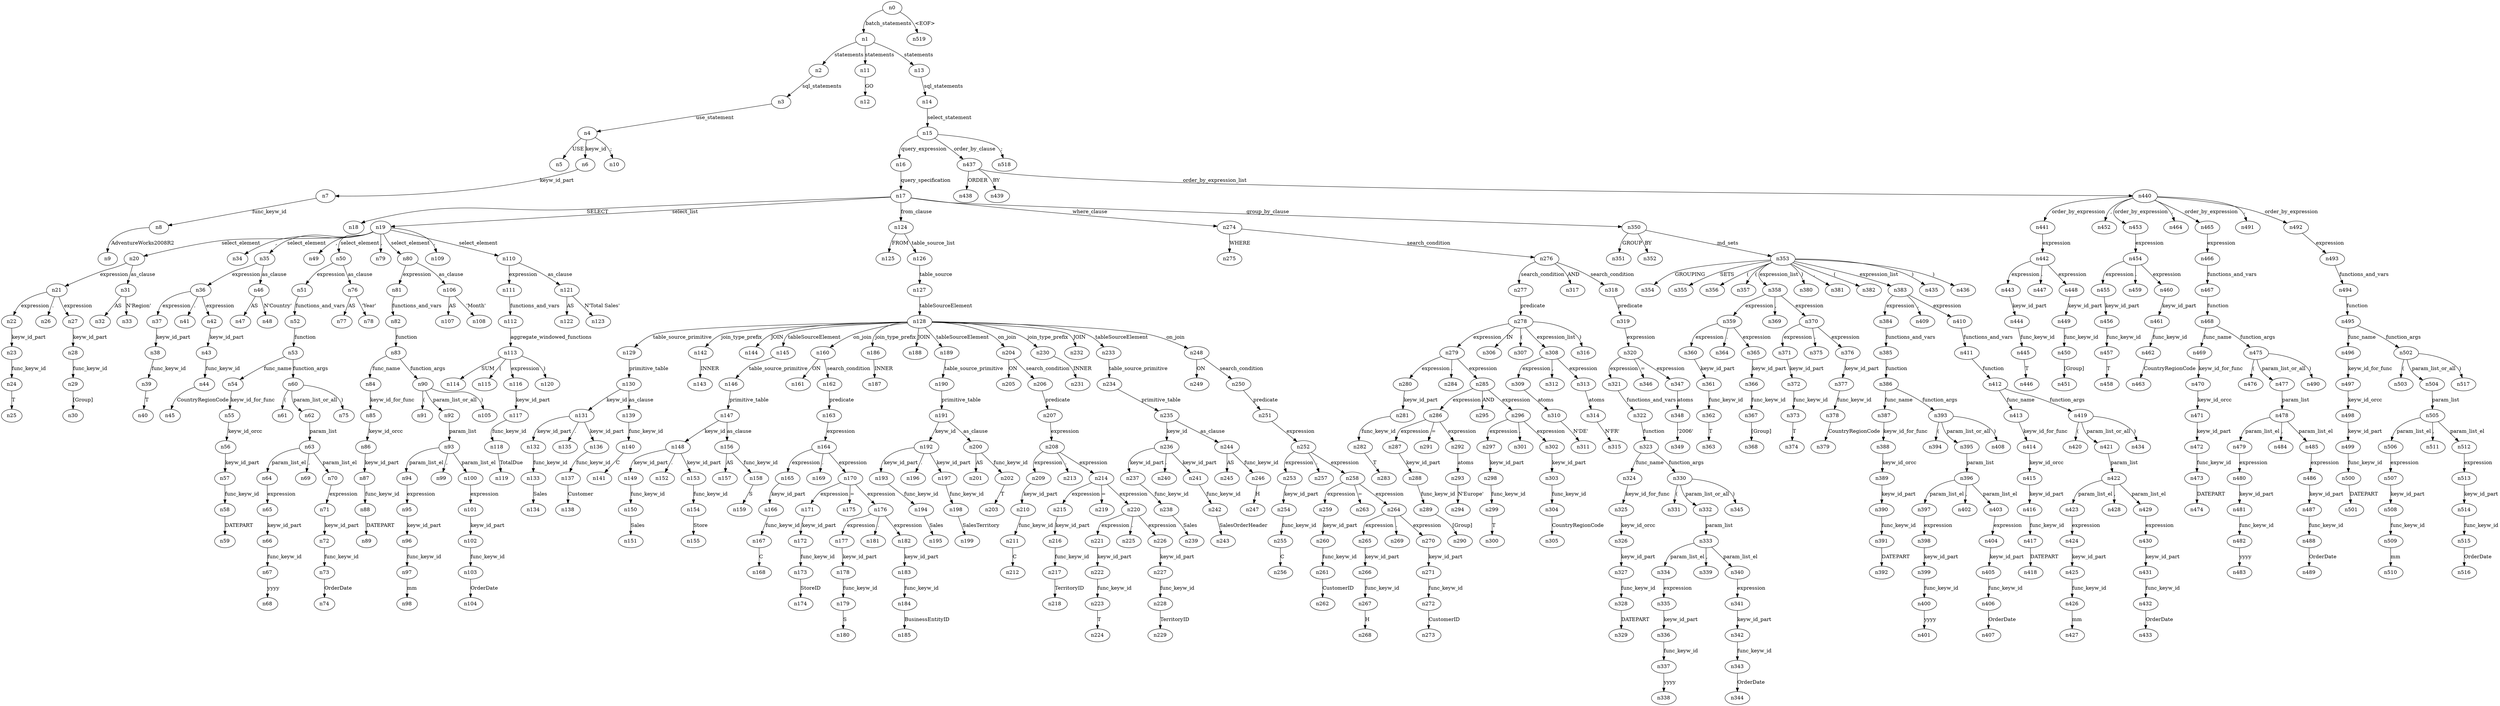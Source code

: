 digraph ParseTree {
  n0 -> n1 [label="batch_statements"];
  n1 -> n2 [label="statements"];
  n2 -> n3 [label="sql_statements"];
  n3 -> n4 [label="use_statement"];
  n4 -> n5 [label="USE"];
  n4 -> n6 [label="keyw_id"];
  n6 -> n7 [label="keyw_id_part"];
  n7 -> n8 [label="func_keyw_id"];
  n8 -> n9 [label="AdventureWorks2008R2"];
  n4 -> n10 [label=";"];
  n1 -> n11 [label="statements"];
  n11 -> n12 [label="GO"];
  n1 -> n13 [label="statements"];
  n13 -> n14 [label="sql_statements"];
  n14 -> n15 [label="select_statement"];
  n15 -> n16 [label="query_expression"];
  n16 -> n17 [label="query_specification"];
  n17 -> n18 [label="SELECT"];
  n17 -> n19 [label="select_list"];
  n19 -> n20 [label="select_element"];
  n20 -> n21 [label="expression"];
  n21 -> n22 [label="expression"];
  n22 -> n23 [label="keyw_id_part"];
  n23 -> n24 [label="func_keyw_id"];
  n24 -> n25 [label="T"];
  n21 -> n26 [label="."];
  n21 -> n27 [label="expression"];
  n27 -> n28 [label="keyw_id_part"];
  n28 -> n29 [label="func_keyw_id"];
  n29 -> n30 [label="[Group]"];
  n20 -> n31 [label="as_clause"];
  n31 -> n32 [label="AS"];
  n31 -> n33 [label="N'Region'"];
  n19 -> n34 [label=","];
  n19 -> n35 [label="select_element"];
  n35 -> n36 [label="expression"];
  n36 -> n37 [label="expression"];
  n37 -> n38 [label="keyw_id_part"];
  n38 -> n39 [label="func_keyw_id"];
  n39 -> n40 [label="T"];
  n36 -> n41 [label="."];
  n36 -> n42 [label="expression"];
  n42 -> n43 [label="keyw_id_part"];
  n43 -> n44 [label="func_keyw_id"];
  n44 -> n45 [label="CountryRegionCode"];
  n35 -> n46 [label="as_clause"];
  n46 -> n47 [label="AS"];
  n46 -> n48 [label="N'Country'"];
  n19 -> n49 [label=","];
  n19 -> n50 [label="select_element"];
  n50 -> n51 [label="expression"];
  n51 -> n52 [label="functions_and_vars"];
  n52 -> n53 [label="function"];
  n53 -> n54 [label="func_name"];
  n54 -> n55 [label="keyw_id_for_func"];
  n55 -> n56 [label="keyw_id_orcc"];
  n56 -> n57 [label="keyw_id_part"];
  n57 -> n58 [label="func_keyw_id"];
  n58 -> n59 [label="DATEPART"];
  n53 -> n60 [label="function_args"];
  n60 -> n61 [label="("];
  n60 -> n62 [label="param_list_or_all"];
  n62 -> n63 [label="param_list"];
  n63 -> n64 [label="param_list_el"];
  n64 -> n65 [label="expression"];
  n65 -> n66 [label="keyw_id_part"];
  n66 -> n67 [label="func_keyw_id"];
  n67 -> n68 [label="yyyy"];
  n63 -> n69 [label=","];
  n63 -> n70 [label="param_list_el"];
  n70 -> n71 [label="expression"];
  n71 -> n72 [label="keyw_id_part"];
  n72 -> n73 [label="func_keyw_id"];
  n73 -> n74 [label="OrderDate"];
  n60 -> n75 [label=")"];
  n50 -> n76 [label="as_clause"];
  n76 -> n77 [label="AS"];
  n76 -> n78 [label="'Year'"];
  n19 -> n79 [label=","];
  n19 -> n80 [label="select_element"];
  n80 -> n81 [label="expression"];
  n81 -> n82 [label="functions_and_vars"];
  n82 -> n83 [label="function"];
  n83 -> n84 [label="func_name"];
  n84 -> n85 [label="keyw_id_for_func"];
  n85 -> n86 [label="keyw_id_orcc"];
  n86 -> n87 [label="keyw_id_part"];
  n87 -> n88 [label="func_keyw_id"];
  n88 -> n89 [label="DATEPART"];
  n83 -> n90 [label="function_args"];
  n90 -> n91 [label="("];
  n90 -> n92 [label="param_list_or_all"];
  n92 -> n93 [label="param_list"];
  n93 -> n94 [label="param_list_el"];
  n94 -> n95 [label="expression"];
  n95 -> n96 [label="keyw_id_part"];
  n96 -> n97 [label="func_keyw_id"];
  n97 -> n98 [label="mm"];
  n93 -> n99 [label=","];
  n93 -> n100 [label="param_list_el"];
  n100 -> n101 [label="expression"];
  n101 -> n102 [label="keyw_id_part"];
  n102 -> n103 [label="func_keyw_id"];
  n103 -> n104 [label="OrderDate"];
  n90 -> n105 [label=")"];
  n80 -> n106 [label="as_clause"];
  n106 -> n107 [label="AS"];
  n106 -> n108 [label="'Month'"];
  n19 -> n109 [label=","];
  n19 -> n110 [label="select_element"];
  n110 -> n111 [label="expression"];
  n111 -> n112 [label="functions_and_vars"];
  n112 -> n113 [label="aggregate_windowed_functions"];
  n113 -> n114 [label="SUM"];
  n113 -> n115 [label="("];
  n113 -> n116 [label="expression"];
  n116 -> n117 [label="keyw_id_part"];
  n117 -> n118 [label="func_keyw_id"];
  n118 -> n119 [label="TotalDue"];
  n113 -> n120 [label=")"];
  n110 -> n121 [label="as_clause"];
  n121 -> n122 [label="AS"];
  n121 -> n123 [label="N'Total Sales'"];
  n17 -> n124 [label="from_clause"];
  n124 -> n125 [label="FROM"];
  n124 -> n126 [label="table_source_list"];
  n126 -> n127 [label="table_source"];
  n127 -> n128 [label="tableSourceElement"];
  n128 -> n129 [label="table_source_primitive"];
  n129 -> n130 [label="primitive_table"];
  n130 -> n131 [label="keyw_id"];
  n131 -> n132 [label="keyw_id_part"];
  n132 -> n133 [label="func_keyw_id"];
  n133 -> n134 [label="Sales"];
  n131 -> n135 [label="."];
  n131 -> n136 [label="keyw_id_part"];
  n136 -> n137 [label="func_keyw_id"];
  n137 -> n138 [label="Customer"];
  n130 -> n139 [label="as_clause"];
  n139 -> n140 [label="func_keyw_id"];
  n140 -> n141 [label="C"];
  n128 -> n142 [label="join_type_prefix"];
  n142 -> n143 [label="INNER"];
  n128 -> n144 [label="JOIN"];
  n128 -> n145 [label="tableSourceElement"];
  n145 -> n146 [label="table_source_primitive"];
  n146 -> n147 [label="primitive_table"];
  n147 -> n148 [label="keyw_id"];
  n148 -> n149 [label="keyw_id_part"];
  n149 -> n150 [label="func_keyw_id"];
  n150 -> n151 [label="Sales"];
  n148 -> n152 [label="."];
  n148 -> n153 [label="keyw_id_part"];
  n153 -> n154 [label="func_keyw_id"];
  n154 -> n155 [label="Store"];
  n147 -> n156 [label="as_clause"];
  n156 -> n157 [label="AS"];
  n156 -> n158 [label="func_keyw_id"];
  n158 -> n159 [label="S"];
  n128 -> n160 [label="on_join"];
  n160 -> n161 [label="ON"];
  n160 -> n162 [label="search_condition"];
  n162 -> n163 [label="predicate"];
  n163 -> n164 [label="expression"];
  n164 -> n165 [label="expression"];
  n165 -> n166 [label="keyw_id_part"];
  n166 -> n167 [label="func_keyw_id"];
  n167 -> n168 [label="C"];
  n164 -> n169 [label="."];
  n164 -> n170 [label="expression"];
  n170 -> n171 [label="expression"];
  n171 -> n172 [label="keyw_id_part"];
  n172 -> n173 [label="func_keyw_id"];
  n173 -> n174 [label="StoreID"];
  n170 -> n175 [label="="];
  n170 -> n176 [label="expression"];
  n176 -> n177 [label="expression"];
  n177 -> n178 [label="keyw_id_part"];
  n178 -> n179 [label="func_keyw_id"];
  n179 -> n180 [label="S"];
  n176 -> n181 [label="."];
  n176 -> n182 [label="expression"];
  n182 -> n183 [label="keyw_id_part"];
  n183 -> n184 [label="func_keyw_id"];
  n184 -> n185 [label="BusinessEntityID"];
  n128 -> n186 [label="join_type_prefix"];
  n186 -> n187 [label="INNER"];
  n128 -> n188 [label="JOIN"];
  n128 -> n189 [label="tableSourceElement"];
  n189 -> n190 [label="table_source_primitive"];
  n190 -> n191 [label="primitive_table"];
  n191 -> n192 [label="keyw_id"];
  n192 -> n193 [label="keyw_id_part"];
  n193 -> n194 [label="func_keyw_id"];
  n194 -> n195 [label="Sales"];
  n192 -> n196 [label="."];
  n192 -> n197 [label="keyw_id_part"];
  n197 -> n198 [label="func_keyw_id"];
  n198 -> n199 [label="SalesTerritory"];
  n191 -> n200 [label="as_clause"];
  n200 -> n201 [label="AS"];
  n200 -> n202 [label="func_keyw_id"];
  n202 -> n203 [label="T"];
  n128 -> n204 [label="on_join"];
  n204 -> n205 [label="ON"];
  n204 -> n206 [label="search_condition"];
  n206 -> n207 [label="predicate"];
  n207 -> n208 [label="expression"];
  n208 -> n209 [label="expression"];
  n209 -> n210 [label="keyw_id_part"];
  n210 -> n211 [label="func_keyw_id"];
  n211 -> n212 [label="C"];
  n208 -> n213 [label="."];
  n208 -> n214 [label="expression"];
  n214 -> n215 [label="expression"];
  n215 -> n216 [label="keyw_id_part"];
  n216 -> n217 [label="func_keyw_id"];
  n217 -> n218 [label="TerritoryID"];
  n214 -> n219 [label="="];
  n214 -> n220 [label="expression"];
  n220 -> n221 [label="expression"];
  n221 -> n222 [label="keyw_id_part"];
  n222 -> n223 [label="func_keyw_id"];
  n223 -> n224 [label="T"];
  n220 -> n225 [label="."];
  n220 -> n226 [label="expression"];
  n226 -> n227 [label="keyw_id_part"];
  n227 -> n228 [label="func_keyw_id"];
  n228 -> n229 [label="TerritoryID"];
  n128 -> n230 [label="join_type_prefix"];
  n230 -> n231 [label="INNER"];
  n128 -> n232 [label="JOIN"];
  n128 -> n233 [label="tableSourceElement"];
  n233 -> n234 [label="table_source_primitive"];
  n234 -> n235 [label="primitive_table"];
  n235 -> n236 [label="keyw_id"];
  n236 -> n237 [label="keyw_id_part"];
  n237 -> n238 [label="func_keyw_id"];
  n238 -> n239 [label="Sales"];
  n236 -> n240 [label="."];
  n236 -> n241 [label="keyw_id_part"];
  n241 -> n242 [label="func_keyw_id"];
  n242 -> n243 [label="SalesOrderHeader"];
  n235 -> n244 [label="as_clause"];
  n244 -> n245 [label="AS"];
  n244 -> n246 [label="func_keyw_id"];
  n246 -> n247 [label="H"];
  n128 -> n248 [label="on_join"];
  n248 -> n249 [label="ON"];
  n248 -> n250 [label="search_condition"];
  n250 -> n251 [label="predicate"];
  n251 -> n252 [label="expression"];
  n252 -> n253 [label="expression"];
  n253 -> n254 [label="keyw_id_part"];
  n254 -> n255 [label="func_keyw_id"];
  n255 -> n256 [label="C"];
  n252 -> n257 [label="."];
  n252 -> n258 [label="expression"];
  n258 -> n259 [label="expression"];
  n259 -> n260 [label="keyw_id_part"];
  n260 -> n261 [label="func_keyw_id"];
  n261 -> n262 [label="CustomerID"];
  n258 -> n263 [label="="];
  n258 -> n264 [label="expression"];
  n264 -> n265 [label="expression"];
  n265 -> n266 [label="keyw_id_part"];
  n266 -> n267 [label="func_keyw_id"];
  n267 -> n268 [label="H"];
  n264 -> n269 [label="."];
  n264 -> n270 [label="expression"];
  n270 -> n271 [label="keyw_id_part"];
  n271 -> n272 [label="func_keyw_id"];
  n272 -> n273 [label="CustomerID"];
  n17 -> n274 [label="where_clause"];
  n274 -> n275 [label="WHERE"];
  n274 -> n276 [label="search_condition"];
  n276 -> n277 [label="search_condition"];
  n277 -> n278 [label="predicate"];
  n278 -> n279 [label="expression"];
  n279 -> n280 [label="expression"];
  n280 -> n281 [label="keyw_id_part"];
  n281 -> n282 [label="func_keyw_id"];
  n282 -> n283 [label="T"];
  n279 -> n284 [label="."];
  n279 -> n285 [label="expression"];
  n285 -> n286 [label="expression"];
  n286 -> n287 [label="expression"];
  n287 -> n288 [label="keyw_id_part"];
  n288 -> n289 [label="func_keyw_id"];
  n289 -> n290 [label="[Group]"];
  n286 -> n291 [label="="];
  n286 -> n292 [label="expression"];
  n292 -> n293 [label="atoms"];
  n293 -> n294 [label="N'Europe'"];
  n285 -> n295 [label="AND"];
  n285 -> n296 [label="expression"];
  n296 -> n297 [label="expression"];
  n297 -> n298 [label="keyw_id_part"];
  n298 -> n299 [label="func_keyw_id"];
  n299 -> n300 [label="T"];
  n296 -> n301 [label="."];
  n296 -> n302 [label="expression"];
  n302 -> n303 [label="keyw_id_part"];
  n303 -> n304 [label="func_keyw_id"];
  n304 -> n305 [label="CountryRegionCode"];
  n278 -> n306 [label="IN"];
  n278 -> n307 [label="("];
  n278 -> n308 [label="expression_list"];
  n308 -> n309 [label="expression"];
  n309 -> n310 [label="atoms"];
  n310 -> n311 [label="N'DE'"];
  n308 -> n312 [label=","];
  n308 -> n313 [label="expression"];
  n313 -> n314 [label="atoms"];
  n314 -> n315 [label="N'FR'"];
  n278 -> n316 [label=")"];
  n276 -> n317 [label="AND"];
  n276 -> n318 [label="search_condition"];
  n318 -> n319 [label="predicate"];
  n319 -> n320 [label="expression"];
  n320 -> n321 [label="expression"];
  n321 -> n322 [label="functions_and_vars"];
  n322 -> n323 [label="function"];
  n323 -> n324 [label="func_name"];
  n324 -> n325 [label="keyw_id_for_func"];
  n325 -> n326 [label="keyw_id_orcc"];
  n326 -> n327 [label="keyw_id_part"];
  n327 -> n328 [label="func_keyw_id"];
  n328 -> n329 [label="DATEPART"];
  n323 -> n330 [label="function_args"];
  n330 -> n331 [label="("];
  n330 -> n332 [label="param_list_or_all"];
  n332 -> n333 [label="param_list"];
  n333 -> n334 [label="param_list_el"];
  n334 -> n335 [label="expression"];
  n335 -> n336 [label="keyw_id_part"];
  n336 -> n337 [label="func_keyw_id"];
  n337 -> n338 [label="yyyy"];
  n333 -> n339 [label=","];
  n333 -> n340 [label="param_list_el"];
  n340 -> n341 [label="expression"];
  n341 -> n342 [label="keyw_id_part"];
  n342 -> n343 [label="func_keyw_id"];
  n343 -> n344 [label="OrderDate"];
  n330 -> n345 [label=")"];
  n320 -> n346 [label="="];
  n320 -> n347 [label="expression"];
  n347 -> n348 [label="atoms"];
  n348 -> n349 [label="'2006'"];
  n17 -> n350 [label="group_by_clause"];
  n350 -> n351 [label="GROUP"];
  n350 -> n352 [label="BY"];
  n350 -> n353 [label="md_sets"];
  n353 -> n354 [label="GROUPING"];
  n353 -> n355 [label="SETS"];
  n353 -> n356 [label="("];
  n353 -> n357 [label="("];
  n353 -> n358 [label="expression_list"];
  n358 -> n359 [label="expression"];
  n359 -> n360 [label="expression"];
  n360 -> n361 [label="keyw_id_part"];
  n361 -> n362 [label="func_keyw_id"];
  n362 -> n363 [label="T"];
  n359 -> n364 [label="."];
  n359 -> n365 [label="expression"];
  n365 -> n366 [label="keyw_id_part"];
  n366 -> n367 [label="func_keyw_id"];
  n367 -> n368 [label="[Group]"];
  n358 -> n369 [label=","];
  n358 -> n370 [label="expression"];
  n370 -> n371 [label="expression"];
  n371 -> n372 [label="keyw_id_part"];
  n372 -> n373 [label="func_keyw_id"];
  n373 -> n374 [label="T"];
  n370 -> n375 [label="."];
  n370 -> n376 [label="expression"];
  n376 -> n377 [label="keyw_id_part"];
  n377 -> n378 [label="func_keyw_id"];
  n378 -> n379 [label="CountryRegionCode"];
  n353 -> n380 [label=")"];
  n353 -> n381 [label=","];
  n353 -> n382 [label="("];
  n353 -> n383 [label="expression_list"];
  n383 -> n384 [label="expression"];
  n384 -> n385 [label="functions_and_vars"];
  n385 -> n386 [label="function"];
  n386 -> n387 [label="func_name"];
  n387 -> n388 [label="keyw_id_for_func"];
  n388 -> n389 [label="keyw_id_orcc"];
  n389 -> n390 [label="keyw_id_part"];
  n390 -> n391 [label="func_keyw_id"];
  n391 -> n392 [label="DATEPART"];
  n386 -> n393 [label="function_args"];
  n393 -> n394 [label="("];
  n393 -> n395 [label="param_list_or_all"];
  n395 -> n396 [label="param_list"];
  n396 -> n397 [label="param_list_el"];
  n397 -> n398 [label="expression"];
  n398 -> n399 [label="keyw_id_part"];
  n399 -> n400 [label="func_keyw_id"];
  n400 -> n401 [label="yyyy"];
  n396 -> n402 [label=","];
  n396 -> n403 [label="param_list_el"];
  n403 -> n404 [label="expression"];
  n404 -> n405 [label="keyw_id_part"];
  n405 -> n406 [label="func_keyw_id"];
  n406 -> n407 [label="OrderDate"];
  n393 -> n408 [label=")"];
  n383 -> n409 [label=","];
  n383 -> n410 [label="expression"];
  n410 -> n411 [label="functions_and_vars"];
  n411 -> n412 [label="function"];
  n412 -> n413 [label="func_name"];
  n413 -> n414 [label="keyw_id_for_func"];
  n414 -> n415 [label="keyw_id_orcc"];
  n415 -> n416 [label="keyw_id_part"];
  n416 -> n417 [label="func_keyw_id"];
  n417 -> n418 [label="DATEPART"];
  n412 -> n419 [label="function_args"];
  n419 -> n420 [label="("];
  n419 -> n421 [label="param_list_or_all"];
  n421 -> n422 [label="param_list"];
  n422 -> n423 [label="param_list_el"];
  n423 -> n424 [label="expression"];
  n424 -> n425 [label="keyw_id_part"];
  n425 -> n426 [label="func_keyw_id"];
  n426 -> n427 [label="mm"];
  n422 -> n428 [label=","];
  n422 -> n429 [label="param_list_el"];
  n429 -> n430 [label="expression"];
  n430 -> n431 [label="keyw_id_part"];
  n431 -> n432 [label="func_keyw_id"];
  n432 -> n433 [label="OrderDate"];
  n419 -> n434 [label=")"];
  n353 -> n435 [label=")"];
  n353 -> n436 [label=")"];
  n15 -> n437 [label="order_by_clause"];
  n437 -> n438 [label="ORDER"];
  n437 -> n439 [label="BY"];
  n437 -> n440 [label="order_by_expression_list"];
  n440 -> n441 [label="order_by_expression"];
  n441 -> n442 [label="expression"];
  n442 -> n443 [label="expression"];
  n443 -> n444 [label="keyw_id_part"];
  n444 -> n445 [label="func_keyw_id"];
  n445 -> n446 [label="T"];
  n442 -> n447 [label="."];
  n442 -> n448 [label="expression"];
  n448 -> n449 [label="keyw_id_part"];
  n449 -> n450 [label="func_keyw_id"];
  n450 -> n451 [label="[Group]"];
  n440 -> n452 [label=","];
  n440 -> n453 [label="order_by_expression"];
  n453 -> n454 [label="expression"];
  n454 -> n455 [label="expression"];
  n455 -> n456 [label="keyw_id_part"];
  n456 -> n457 [label="func_keyw_id"];
  n457 -> n458 [label="T"];
  n454 -> n459 [label="."];
  n454 -> n460 [label="expression"];
  n460 -> n461 [label="keyw_id_part"];
  n461 -> n462 [label="func_keyw_id"];
  n462 -> n463 [label="CountryRegionCode"];
  n440 -> n464 [label=","];
  n440 -> n465 [label="order_by_expression"];
  n465 -> n466 [label="expression"];
  n466 -> n467 [label="functions_and_vars"];
  n467 -> n468 [label="function"];
  n468 -> n469 [label="func_name"];
  n469 -> n470 [label="keyw_id_for_func"];
  n470 -> n471 [label="keyw_id_orcc"];
  n471 -> n472 [label="keyw_id_part"];
  n472 -> n473 [label="func_keyw_id"];
  n473 -> n474 [label="DATEPART"];
  n468 -> n475 [label="function_args"];
  n475 -> n476 [label="("];
  n475 -> n477 [label="param_list_or_all"];
  n477 -> n478 [label="param_list"];
  n478 -> n479 [label="param_list_el"];
  n479 -> n480 [label="expression"];
  n480 -> n481 [label="keyw_id_part"];
  n481 -> n482 [label="func_keyw_id"];
  n482 -> n483 [label="yyyy"];
  n478 -> n484 [label=","];
  n478 -> n485 [label="param_list_el"];
  n485 -> n486 [label="expression"];
  n486 -> n487 [label="keyw_id_part"];
  n487 -> n488 [label="func_keyw_id"];
  n488 -> n489 [label="OrderDate"];
  n475 -> n490 [label=")"];
  n440 -> n491 [label=","];
  n440 -> n492 [label="order_by_expression"];
  n492 -> n493 [label="expression"];
  n493 -> n494 [label="functions_and_vars"];
  n494 -> n495 [label="function"];
  n495 -> n496 [label="func_name"];
  n496 -> n497 [label="keyw_id_for_func"];
  n497 -> n498 [label="keyw_id_orcc"];
  n498 -> n499 [label="keyw_id_part"];
  n499 -> n500 [label="func_keyw_id"];
  n500 -> n501 [label="DATEPART"];
  n495 -> n502 [label="function_args"];
  n502 -> n503 [label="("];
  n502 -> n504 [label="param_list_or_all"];
  n504 -> n505 [label="param_list"];
  n505 -> n506 [label="param_list_el"];
  n506 -> n507 [label="expression"];
  n507 -> n508 [label="keyw_id_part"];
  n508 -> n509 [label="func_keyw_id"];
  n509 -> n510 [label="mm"];
  n505 -> n511 [label=","];
  n505 -> n512 [label="param_list_el"];
  n512 -> n513 [label="expression"];
  n513 -> n514 [label="keyw_id_part"];
  n514 -> n515 [label="func_keyw_id"];
  n515 -> n516 [label="OrderDate"];
  n502 -> n517 [label=")"];
  n15 -> n518 [label=";"];
  n0 -> n519 [label="<EOF>"];
}